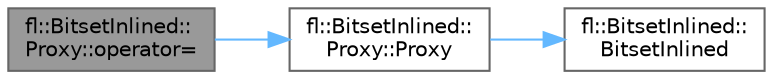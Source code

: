 digraph "fl::BitsetInlined::Proxy::operator="
{
 // INTERACTIVE_SVG=YES
 // LATEX_PDF_SIZE
  bgcolor="transparent";
  edge [fontname=Helvetica,fontsize=10,labelfontname=Helvetica,labelfontsize=10];
  node [fontname=Helvetica,fontsize=10,shape=box,height=0.2,width=0.4];
  rankdir="LR";
  Node1 [id="Node000001",label="fl::BitsetInlined::\lProxy::operator=",height=0.2,width=0.4,color="gray40", fillcolor="grey60", style="filled", fontcolor="black",tooltip=" "];
  Node1 -> Node2 [id="edge1_Node000001_Node000002",color="steelblue1",style="solid",tooltip=" "];
  Node2 [id="Node000002",label="fl::BitsetInlined::\lProxy::Proxy",height=0.2,width=0.4,color="grey40", fillcolor="white", style="filled",URL="$d3/d83/structfl_1_1_bitset_inlined_1_1_proxy_a247119b79db68a9c82eb40a0fb99fa0e.html#a247119b79db68a9c82eb40a0fb99fa0e",tooltip=" "];
  Node2 -> Node3 [id="edge2_Node000002_Node000003",color="steelblue1",style="solid",tooltip=" "];
  Node3 [id="Node000003",label="fl::BitsetInlined::\lBitsetInlined",height=0.2,width=0.4,color="grey40", fillcolor="white", style="filled",URL="$d6/d6a/classfl_1_1_bitset_inlined_a4c1a75d6f92a46c9a6ff2fb103864171.html#a4c1a75d6f92a46c9a6ff2fb103864171",tooltip="Constructs a Bitset with all bits reset."];
}
